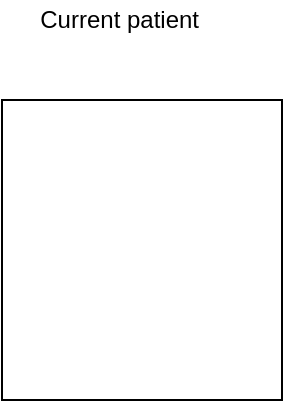 <mxfile version="14.2.9" type="github"><diagram id="k0CjIUfsN5MNU9241sFe" name="Page-1"><mxGraphModel dx="1038" dy="548" grid="1" gridSize="10" guides="1" tooltips="1" connect="1" arrows="1" fold="1" page="1" pageScale="1" pageWidth="827" pageHeight="1169" math="0" shadow="0"><root><mxCell id="0"/><mxCell id="1" parent="0"/><mxCell id="U5Qrwo6D5de7twUustx2-1" value="&lt;table&gt;&lt;tbody&gt;&lt;tr&gt;&lt;td&gt;&lt;br&gt;&lt;/td&gt;&lt;td&gt;&lt;br&gt;&lt;/td&gt;&lt;td&gt;&lt;br&gt;&lt;/td&gt;&lt;td&gt;&lt;br&gt;&lt;/td&gt;&lt;td&gt;&lt;br&gt;&lt;/td&gt;&lt;/tr&gt;&lt;tr&gt;&lt;td&gt;&lt;br&gt;&lt;/td&gt;&lt;td&gt;&lt;br&gt;&lt;/td&gt;&lt;td&gt;&lt;br&gt;&lt;/td&gt;&lt;td&gt;&lt;br&gt;&lt;/td&gt;&lt;td&gt;&lt;br&gt;&lt;/td&gt;&lt;/tr&gt;&lt;/tbody&gt;&lt;/table&gt;" style="rounded=0;whiteSpace=wrap;html=1;align=left;" parent="1" vertex="1"><mxGeometry x="90" y="140" width="140" height="150" as="geometry"/></mxCell><mxCell id="U5Qrwo6D5de7twUustx2-3" value="&lt;span style=&quot;text-align: left&quot;&gt;Current patient&amp;nbsp;&lt;/span&gt;" style="text;html=1;resizable=0;autosize=1;align=center;verticalAlign=middle;points=[];rounded=0;" parent="1" vertex="1"><mxGeometry x="100" y="90" width="100" height="20" as="geometry"/></mxCell></root></mxGraphModel></diagram></mxfile>